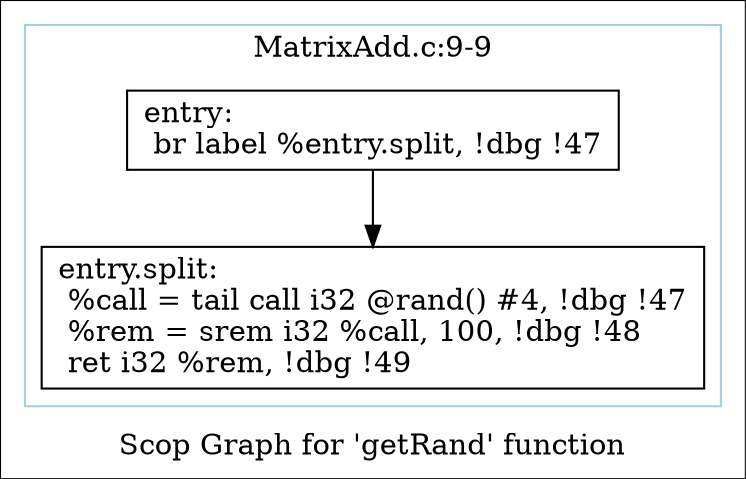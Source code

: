 digraph "Scop Graph for 'getRand' function" {
	label="Scop Graph for 'getRand' function";

	Node0xa0a2f10 [shape=record,label="{entry:\l  br label %entry.split, !dbg !47\l}"];
	Node0xa0a2f10 -> Node0xa141170;
	Node0xa141170 [shape=record,label="{entry.split:                                      \l  %call = tail call i32 @rand() #4, !dbg !47\l  %rem = srem i32 %call, 100, !dbg !48\l  ret i32 %rem, !dbg !49\l}"];
	colorscheme = "paired12"
        subgraph cluster_0xa14b8f0 {
          label = "MatrixAdd.c:9-9
";
          style = solid;
          color = 1
          Node0xa0a2f10;
          Node0xa141170;
        }
}
